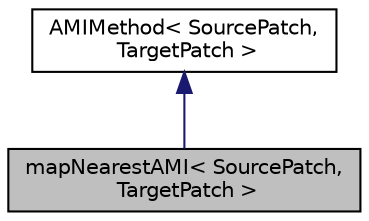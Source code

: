 digraph "mapNearestAMI&lt; SourcePatch, TargetPatch &gt;"
{
  bgcolor="transparent";
  edge [fontname="Helvetica",fontsize="10",labelfontname="Helvetica",labelfontsize="10"];
  node [fontname="Helvetica",fontsize="10",shape=record];
  Node1 [label="mapNearestAMI\< SourcePatch,\l TargetPatch \>",height=0.2,width=0.4,color="black", fillcolor="grey75", style="filled", fontcolor="black"];
  Node2 -> Node1 [dir="back",color="midnightblue",fontsize="10",style="solid",fontname="Helvetica"];
  Node2 [label="AMIMethod\< SourcePatch,\l TargetPatch \>",height=0.2,width=0.4,color="black",URL="$a00045.html",tooltip="Base class for Arbitrary Mesh Interface (AMI) methods. "];
}

